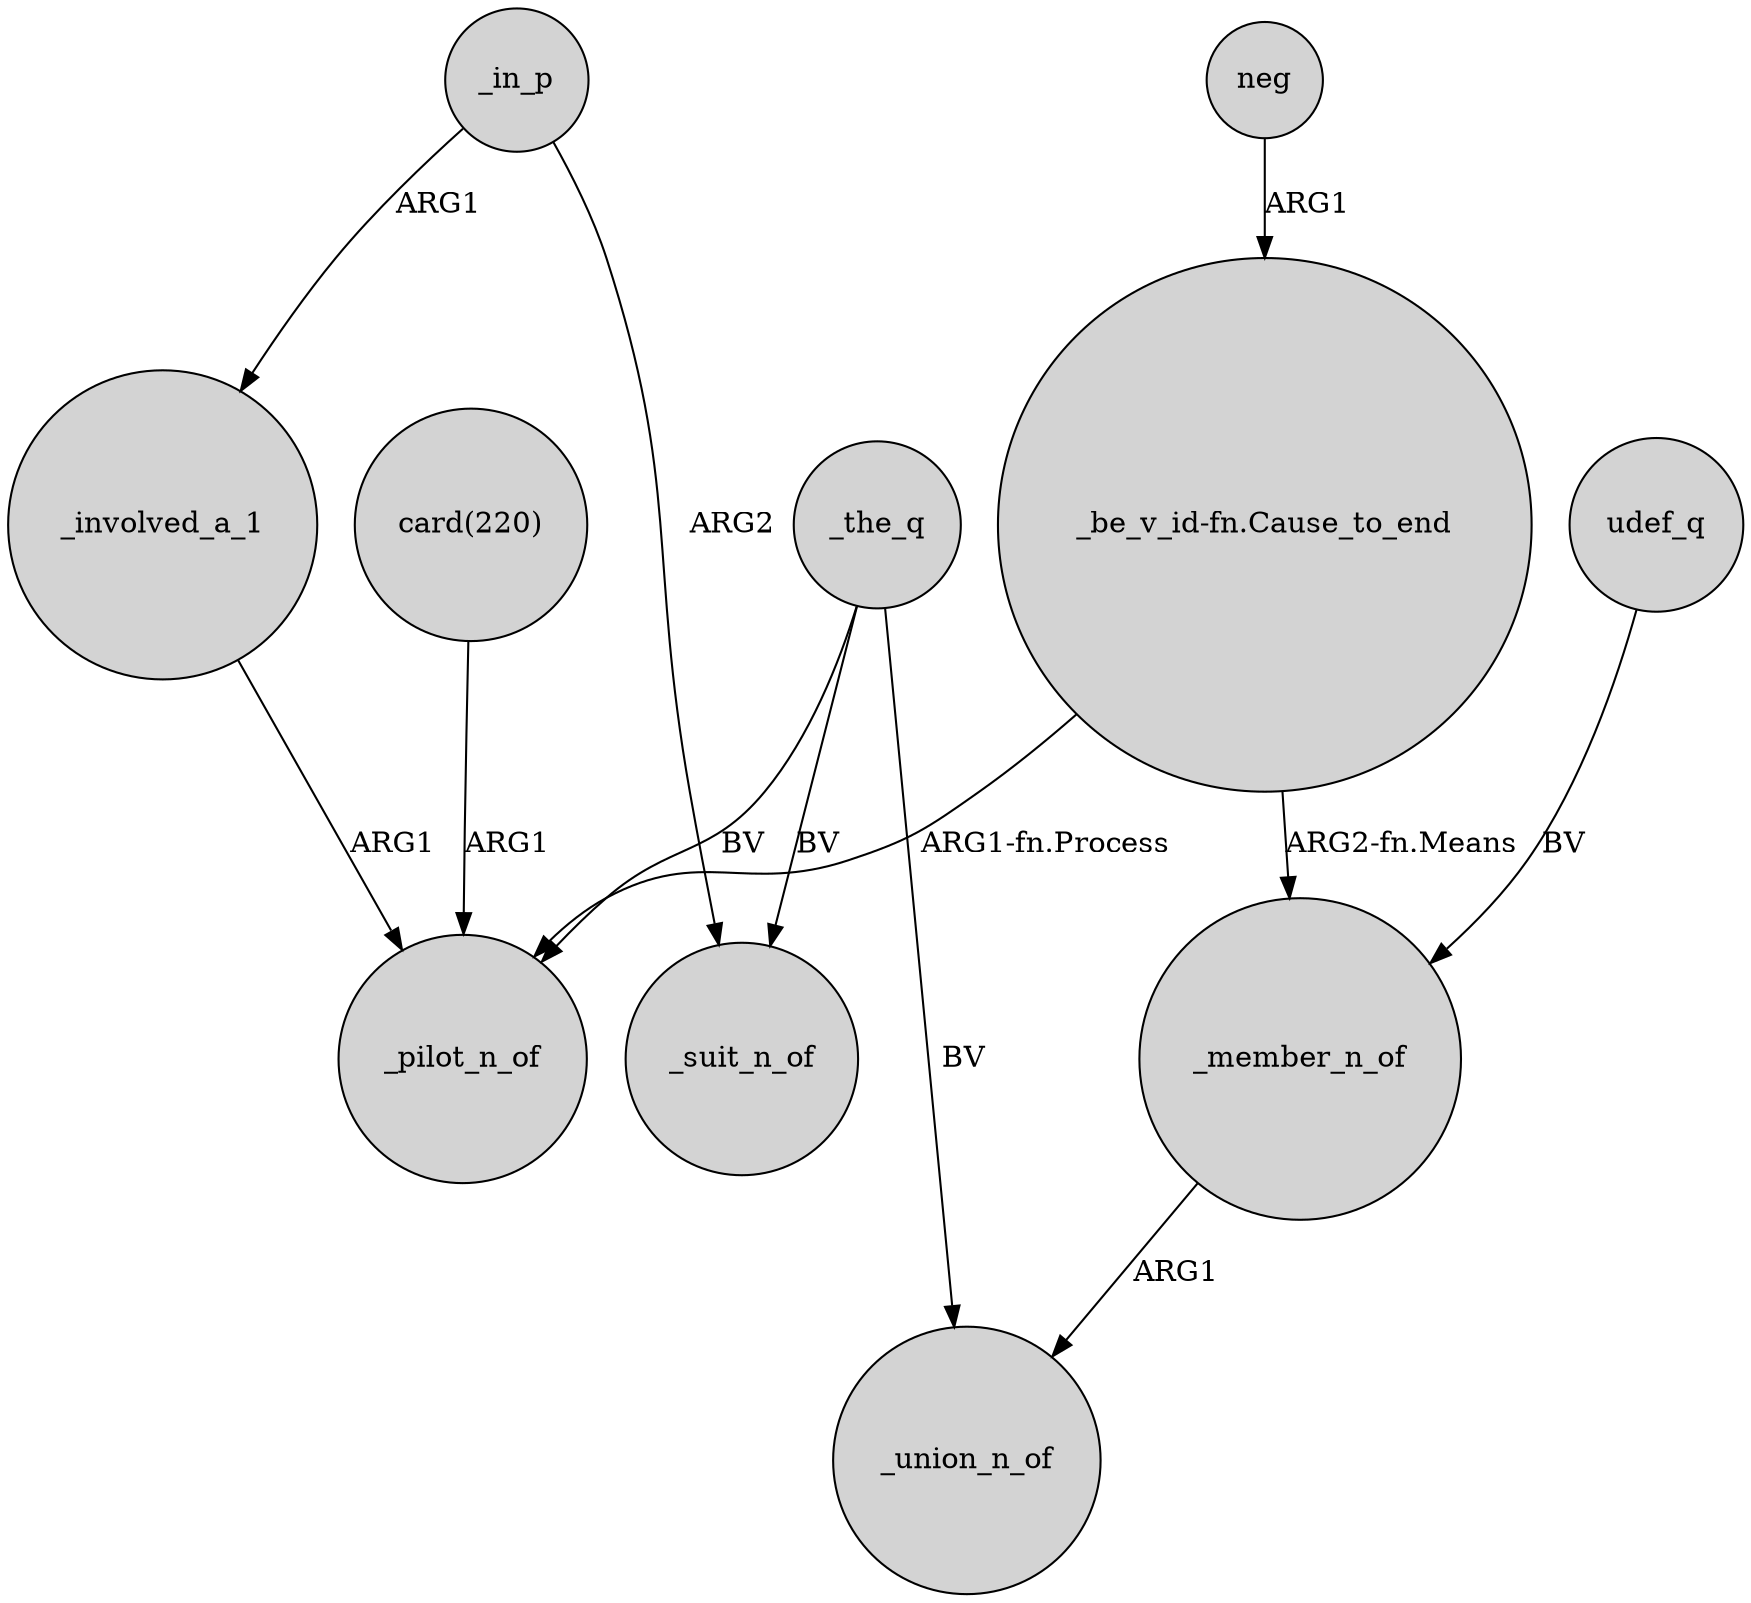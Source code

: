 digraph {
	node [shape=circle style=filled]
	"card(220)" -> _pilot_n_of [label=ARG1]
	_the_q -> _union_n_of [label=BV]
	"_be_v_id-fn.Cause_to_end" -> _pilot_n_of [label="ARG1-fn.Process"]
	udef_q -> _member_n_of [label=BV]
	"_be_v_id-fn.Cause_to_end" -> _member_n_of [label="ARG2-fn.Means"]
	_in_p -> _suit_n_of [label=ARG2]
	_the_q -> _suit_n_of [label=BV]
	_the_q -> _pilot_n_of [label=BV]
	neg -> "_be_v_id-fn.Cause_to_end" [label=ARG1]
	_member_n_of -> _union_n_of [label=ARG1]
	_in_p -> _involved_a_1 [label=ARG1]
	_involved_a_1 -> _pilot_n_of [label=ARG1]
}
